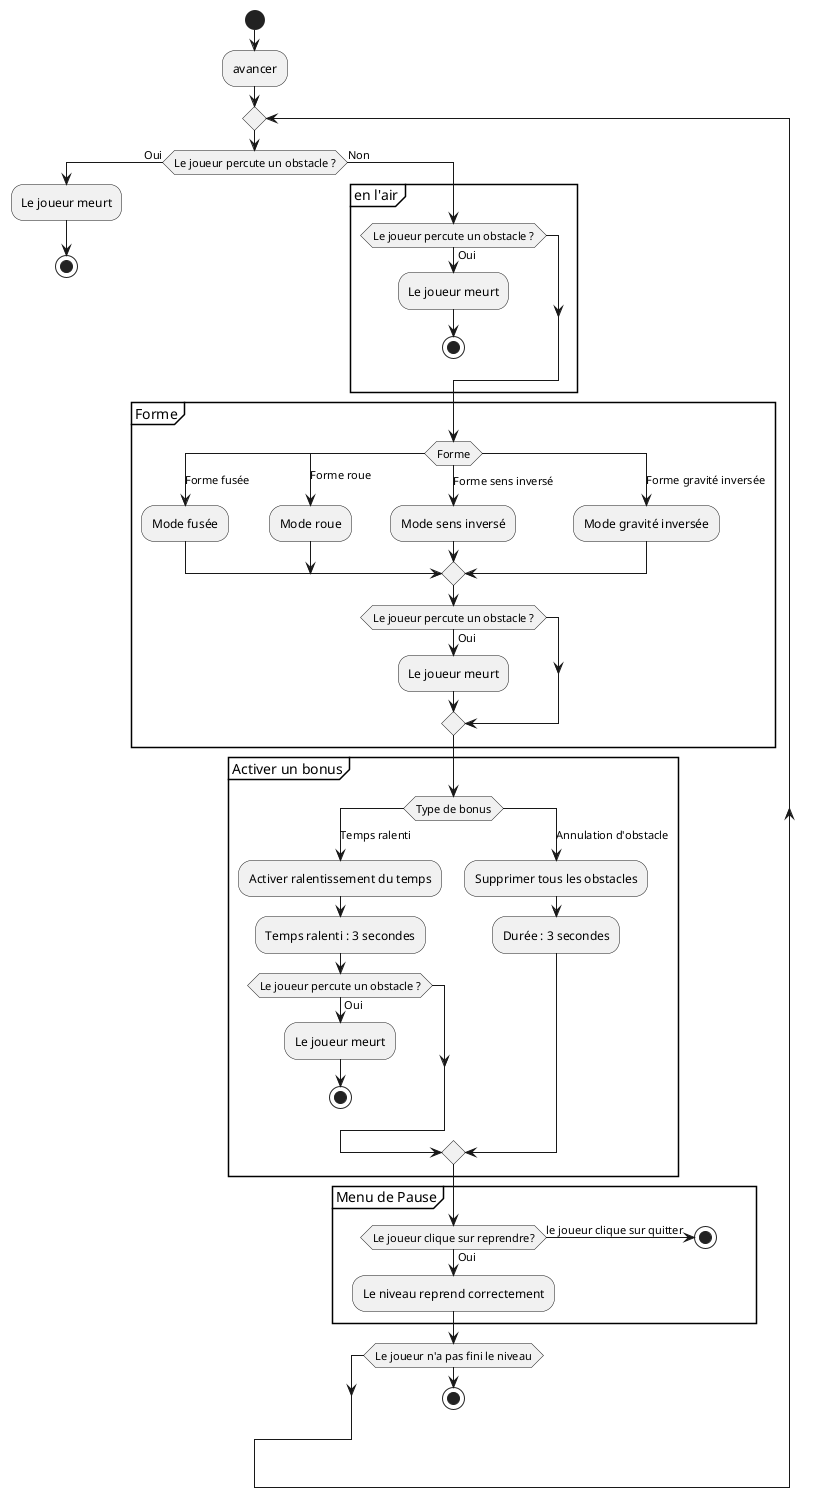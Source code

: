 @startuml Geometry Dash - Diagramme d'etats du joueur

start

:avancer;

repeat
    if (Le joueur percute un obstacle ?) then (Oui)
        :Le joueur meurt;
         stop
    else (Non)
        partition "en l'air" {
          if (Le joueur percute un obstacle ?) then (Oui)
            :Le joueur meurt;
            stop
          endif
        }

        partition "Forme" {
            switch (Forme)
              case (Forme fusée)
                :Mode fusée;
              case (Forme roue)
                :Mode roue;
              case (Forme sens inversé)
                :Mode sens inversé;
              case (Forme gravité inversée)
                :Mode gravité inversée;
            endswitch
            if (Le joueur percute un obstacle ?) then (Oui)
              :Le joueur meurt;
            endif
        }

        partition "Activer un bonus"{
            switch (Type de bonus)
              case (Temps ralenti)
                :Activer ralentissement du temps;
                :Temps ralenti : 3 secondes;
                if (Le joueur percute un obstacle ?) then (Oui)
                  :Le joueur meurt;
                  stop
                endif
              case (Annulation d'obstacle)
                :Supprimer tous les obstacles;
                :Durée : 3 secondes;
            endswitch
        }

      partition "Menu de Pause" {
          if (Le joueur clique sur reprendre?) then (Oui)
              :Le niveau reprend correctement;
          else (le joueur clique sur quitter)
              stop
          endif
      }
while (Le joueur n'a pas fini le niveau)

stop

@enduml
